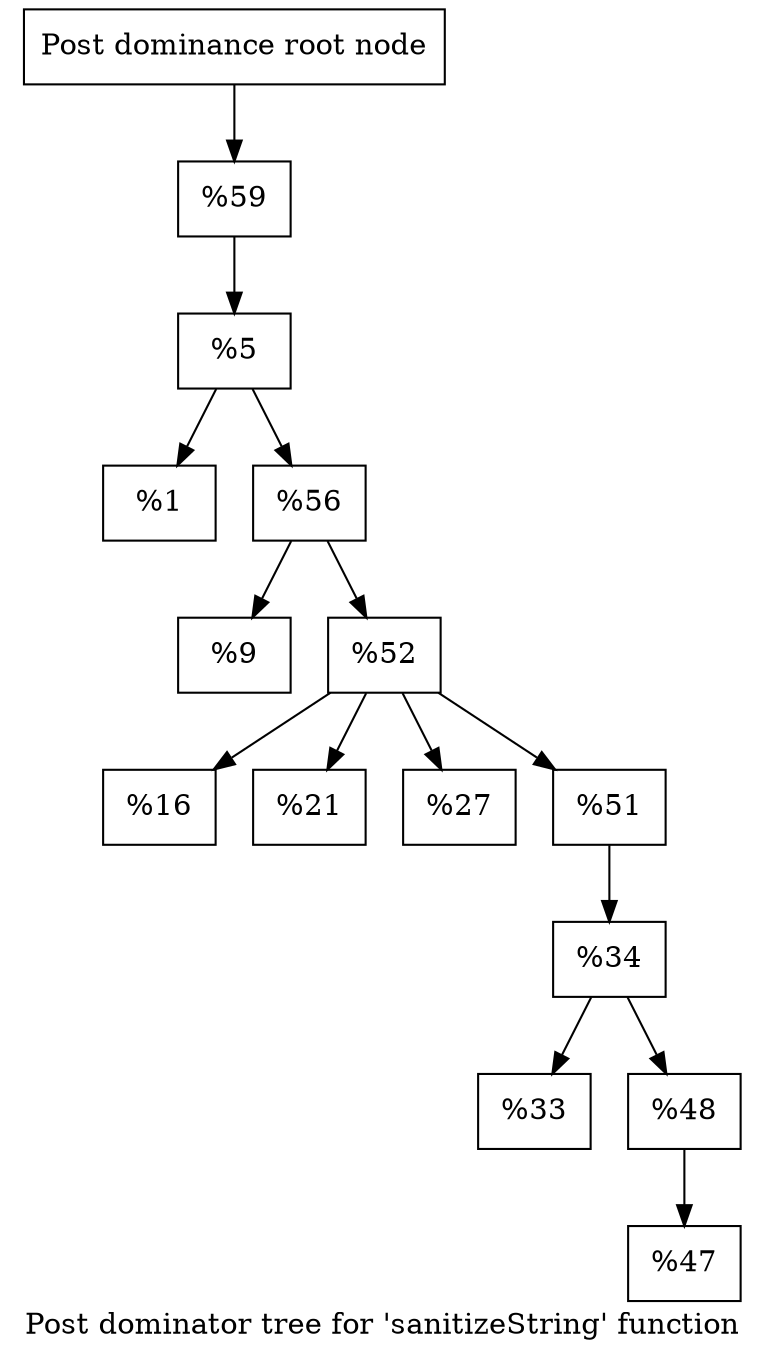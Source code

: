 digraph "Post dominator tree for 'sanitizeString' function" {
	label="Post dominator tree for 'sanitizeString' function";

	Node0x987780 [shape=record,label="{Post dominance root node}"];
	Node0x987780 -> Node0x969e70;
	Node0x969e70 [shape=record,label="{%59}"];
	Node0x969e70 -> Node0x9f6a20;
	Node0x9f6a20 [shape=record,label="{%5}"];
	Node0x9f6a20 -> Node0x9a6230;
	Node0x9f6a20 -> Node0x9b4f50;
	Node0x9a6230 [shape=record,label="{%1}"];
	Node0x9b4f50 [shape=record,label="{%56}"];
	Node0x9b4f50 -> Node0x9c0f60;
	Node0x9b4f50 -> Node0xa079c0;
	Node0x9c0f60 [shape=record,label="{%9}"];
	Node0xa079c0 [shape=record,label="{%52}"];
	Node0xa079c0 -> Node0x9f75a0;
	Node0xa079c0 -> Node0x9a2210;
	Node0xa079c0 -> Node0x9a5de0;
	Node0xa079c0 -> Node0x9abd00;
	Node0x9f75a0 [shape=record,label="{%16}"];
	Node0x9a2210 [shape=record,label="{%21}"];
	Node0x9a5de0 [shape=record,label="{%27}"];
	Node0x9abd00 [shape=record,label="{%51}"];
	Node0x9abd00 -> Node0x96ee20;
	Node0x96ee20 [shape=record,label="{%34}"];
	Node0x96ee20 -> Node0x9ab810;
	Node0x96ee20 -> Node0x969250;
	Node0x9ab810 [shape=record,label="{%33}"];
	Node0x969250 [shape=record,label="{%48}"];
	Node0x969250 -> Node0x98b590;
	Node0x98b590 [shape=record,label="{%47}"];
}
